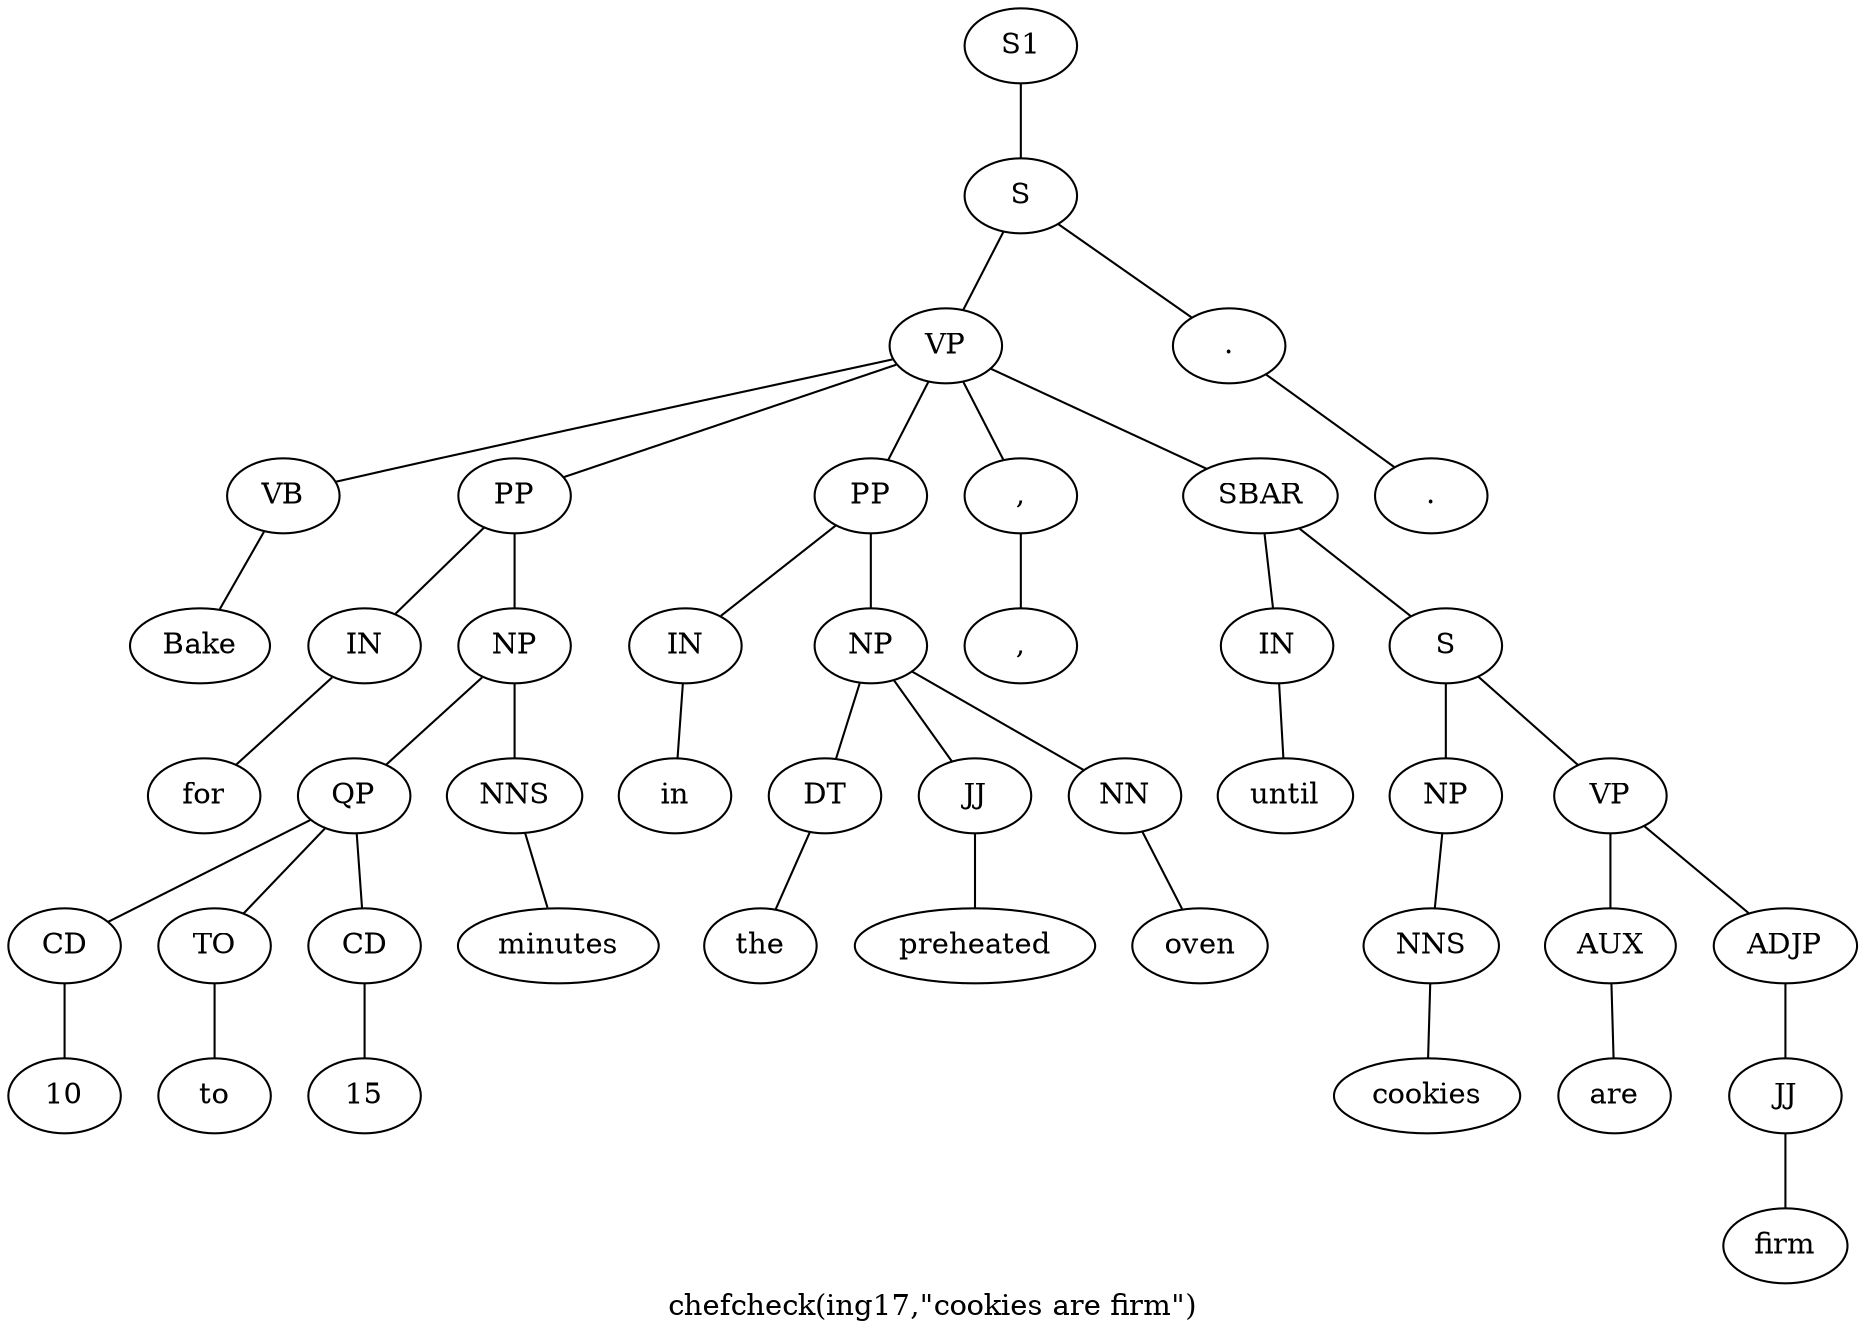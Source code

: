 graph SyntaxGraph {
	label = "chefcheck(ing17,\"cookies are firm\")";
	Node0 [label="S1"];
	Node1 [label="S"];
	Node2 [label="VP"];
	Node3 [label="VB"];
	Node4 [label="Bake"];
	Node5 [label="PP"];
	Node6 [label="IN"];
	Node7 [label="for"];
	Node8 [label="NP"];
	Node9 [label="QP"];
	Node10 [label="CD"];
	Node11 [label="10"];
	Node12 [label="TO"];
	Node13 [label="to"];
	Node14 [label="CD"];
	Node15 [label="15"];
	Node16 [label="NNS"];
	Node17 [label="minutes"];
	Node18 [label="PP"];
	Node19 [label="IN"];
	Node20 [label="in"];
	Node21 [label="NP"];
	Node22 [label="DT"];
	Node23 [label="the"];
	Node24 [label="JJ"];
	Node25 [label="preheated"];
	Node26 [label="NN"];
	Node27 [label="oven"];
	Node28 [label=","];
	Node29 [label=","];
	Node30 [label="SBAR"];
	Node31 [label="IN"];
	Node32 [label="until"];
	Node33 [label="S"];
	Node34 [label="NP"];
	Node35 [label="NNS"];
	Node36 [label="cookies"];
	Node37 [label="VP"];
	Node38 [label="AUX"];
	Node39 [label="are"];
	Node40 [label="ADJP"];
	Node41 [label="JJ"];
	Node42 [label="firm"];
	Node43 [label="."];
	Node44 [label="."];

	Node0 -- Node1;
	Node1 -- Node2;
	Node1 -- Node43;
	Node2 -- Node3;
	Node2 -- Node5;
	Node2 -- Node18;
	Node2 -- Node28;
	Node2 -- Node30;
	Node3 -- Node4;
	Node5 -- Node6;
	Node5 -- Node8;
	Node6 -- Node7;
	Node8 -- Node9;
	Node8 -- Node16;
	Node9 -- Node10;
	Node9 -- Node12;
	Node9 -- Node14;
	Node10 -- Node11;
	Node12 -- Node13;
	Node14 -- Node15;
	Node16 -- Node17;
	Node18 -- Node19;
	Node18 -- Node21;
	Node19 -- Node20;
	Node21 -- Node22;
	Node21 -- Node24;
	Node21 -- Node26;
	Node22 -- Node23;
	Node24 -- Node25;
	Node26 -- Node27;
	Node28 -- Node29;
	Node30 -- Node31;
	Node30 -- Node33;
	Node31 -- Node32;
	Node33 -- Node34;
	Node33 -- Node37;
	Node34 -- Node35;
	Node35 -- Node36;
	Node37 -- Node38;
	Node37 -- Node40;
	Node38 -- Node39;
	Node40 -- Node41;
	Node41 -- Node42;
	Node43 -- Node44;
}